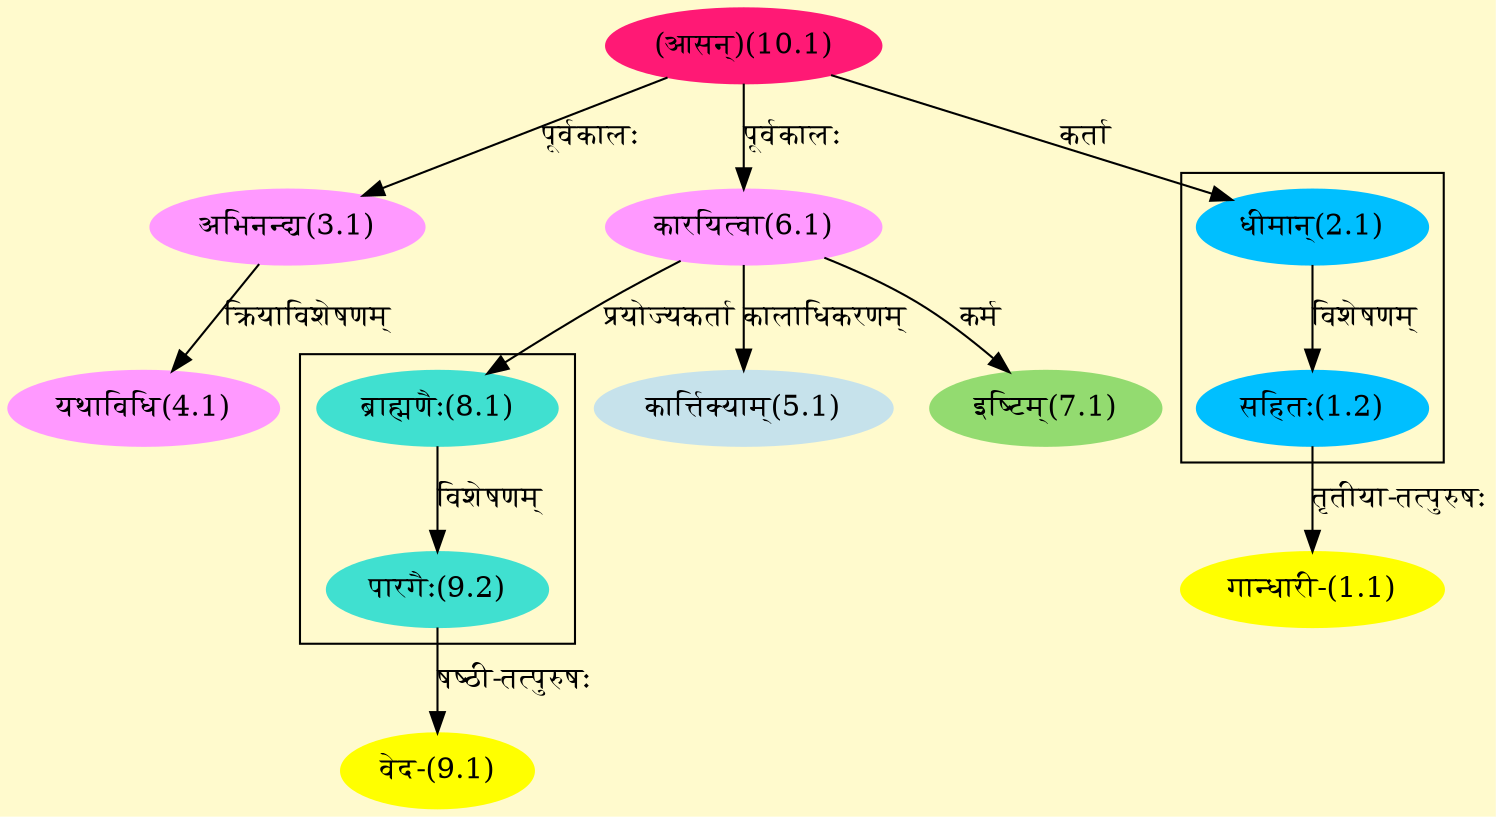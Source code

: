 digraph G{
rankdir=BT;
 compound=true;
 bgcolor="lemonchiffon1";

subgraph cluster_1{
Node1_2 [style=filled, color="#00BFFF" label = "सहितः(1.2)"]
Node2_1 [style=filled, color="#00BFFF" label = "धीमान्(2.1)"]

}

subgraph cluster_2{
Node9_2 [style=filled, color="#40E0D0" label = "पारगैः(9.2)"]
Node8_1 [style=filled, color="#40E0D0" label = "ब्राह्मणैः(8.1)"]

}
Node1_1 [style=filled, color="#FFFF00" label = "गान्धारी-(1.1)"]
Node1_2 [style=filled, color="#00BFFF" label = "सहितः(1.2)"]
Node2_1 [style=filled, color="#00BFFF" label = "धीमान्(2.1)"]
Node10_1 [style=filled, color="#FF1975" label = "(आसन्)(10.1)"]
Node3_1 [style=filled, color="#FF99FF" label = "अभिनन्द्य(3.1)"]
Node4_1 [style=filled, color="#FF99FF" label = "यथाविधि(4.1)"]
Node5_1 [style=filled, color="#C6E2EB" label = "कार्त्तिक्याम्(5.1)"]
Node6_1 [style=filled, color="#FF99FF" label = "कारयित्वा(6.1)"]
Node7_1 [style=filled, color="#93DB70" label = "इष्टिम्(7.1)"]
Node8_1 [style=filled, color="#40E0D0" label = "ब्राह्मणैः(8.1)"]
Node9_1 [style=filled, color="#FFFF00" label = "वेद-(9.1)"]
Node9_2 [style=filled, color="#40E0D0" label = "पारगैः(9.2)"]
/* Start of Relations section */

Node1_1 -> Node1_2 [  label="तृतीया-तत्पुरुषः"  dir="back" ]
Node1_2 -> Node2_1 [  label="विशेषणम्"  dir="back" ]
Node2_1 -> Node10_1 [  label="कर्ता"  dir="back" ]
Node3_1 -> Node10_1 [  label="पूर्वकालः"  dir="back" ]
Node4_1 -> Node3_1 [  label="क्रियाविशेषणम्"  dir="back" ]
Node5_1 -> Node6_1 [  label="कालाधिकरणम्"  dir="back" ]
Node6_1 -> Node10_1 [  label="पूर्वकालः"  dir="back" ]
Node7_1 -> Node6_1 [  label="कर्म"  dir="back" ]
Node8_1 -> Node6_1 [  label="प्रयोज्यकर्ता"  dir="back" ]
Node9_1 -> Node9_2 [  label="षष्ठी-तत्पुरुषः"  dir="back" ]
Node9_2 -> Node8_1 [  label="विशेषणम्"  dir="back" ]
}
